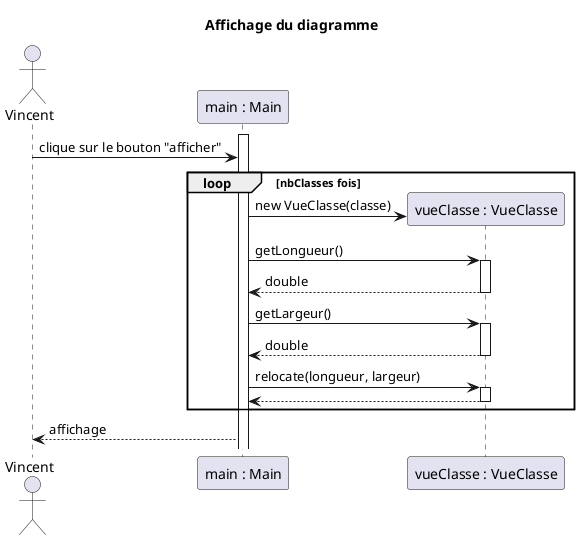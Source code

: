 @startuml
title Affichage du diagramme

actor "Vincent" as Utilisateur
participant "main : Main" as Main
participant "vueClasse : VueClasse" as VueClasse

activate Main
Utilisateur -> Main : clique sur le bouton "afficher"
loop nbClasses fois
    create VueClasse
    Main -> VueClasse : new VueClasse(classe)
    Main -> VueClasse : getLongueur()
    activate VueClasse
    VueClasse --> Main : double
    deactivate VueClasse

    Main -> VueClasse : getLargeur()
    activate VueClasse
    VueClasse --> Main : double
    deactivate VueClasse

    Main -> VueClasse : relocate(longueur, largeur)
    activate VueClasse
    VueClasse --> Main :
    deactivate VueClasse
end
Main --> Utilisateur : affichage

@enduml